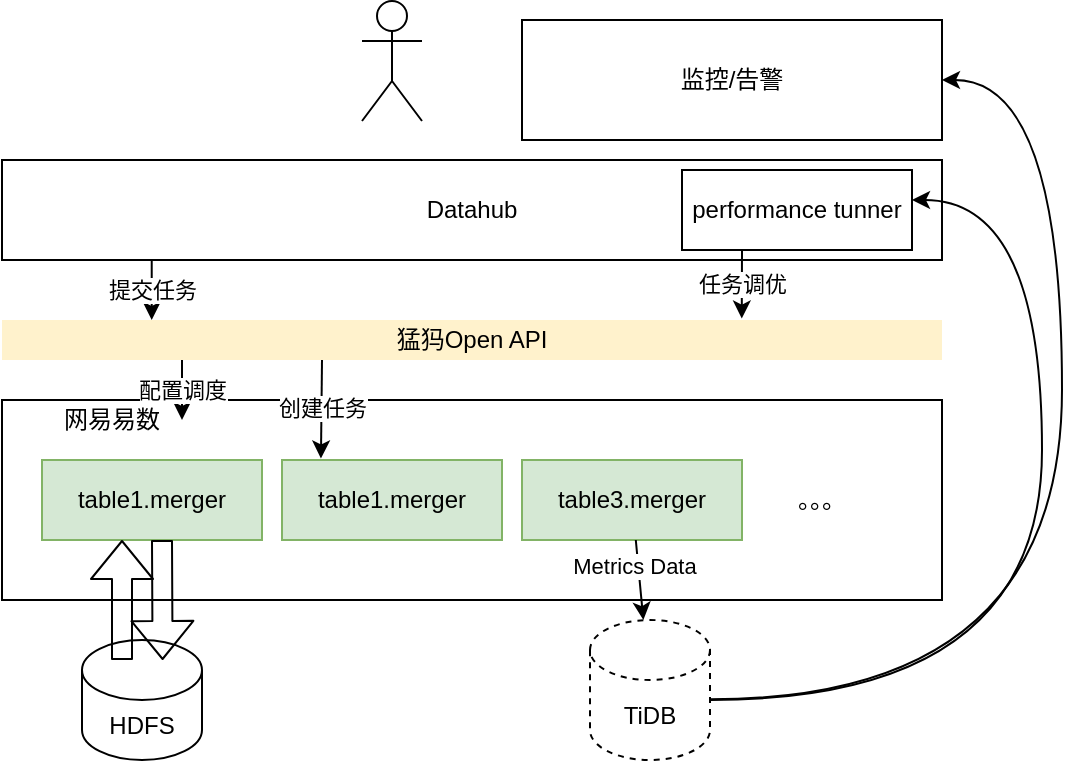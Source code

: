 <mxfile version="14.4.3" type="github">
  <diagram id="Neu-hRkQKj7kf0GVDtFO" name="Page-1">
    <mxGraphModel dx="946" dy="534" grid="1" gridSize="10" guides="1" tooltips="1" connect="1" arrows="1" fold="1" page="1" pageScale="1" pageWidth="827" pageHeight="1169" math="0" shadow="0">
      <root>
        <mxCell id="0" />
        <mxCell id="1" parent="0" />
        <mxCell id="tlXyCQ8oj2wf3LCUAYG6-1" value="" style="shape=umlActor;verticalLabelPosition=bottom;verticalAlign=top;html=1;outlineConnect=0;" vertex="1" parent="1">
          <mxGeometry x="300" y="30.5" width="30" height="60" as="geometry" />
        </mxCell>
        <mxCell id="tlXyCQ8oj2wf3LCUAYG6-2" value="Datahub" style="rounded=0;whiteSpace=wrap;html=1;" vertex="1" parent="1">
          <mxGeometry x="120" y="110" width="470" height="50" as="geometry" />
        </mxCell>
        <mxCell id="tlXyCQ8oj2wf3LCUAYG6-3" value="" style="rounded=0;whiteSpace=wrap;html=1;" vertex="1" parent="1">
          <mxGeometry x="120" y="230" width="470" height="100" as="geometry" />
        </mxCell>
        <mxCell id="tlXyCQ8oj2wf3LCUAYG6-4" value="table1.merger" style="rounded=0;whiteSpace=wrap;html=1;fillColor=#d5e8d4;strokeColor=#82b366;" vertex="1" parent="1">
          <mxGeometry x="140" y="260" width="110" height="40" as="geometry" />
        </mxCell>
        <mxCell id="tlXyCQ8oj2wf3LCUAYG6-5" value="table1.merger" style="rounded=0;whiteSpace=wrap;html=1;fillColor=#d5e8d4;strokeColor=#82b366;" vertex="1" parent="1">
          <mxGeometry x="260" y="260" width="110" height="40" as="geometry" />
        </mxCell>
        <mxCell id="tlXyCQ8oj2wf3LCUAYG6-7" value="网易易数" style="text;html=1;strokeColor=none;fillColor=none;align=center;verticalAlign=middle;whiteSpace=wrap;rounded=0;" vertex="1" parent="1">
          <mxGeometry x="130" y="230" width="90" height="20" as="geometry" />
        </mxCell>
        <mxCell id="tlXyCQ8oj2wf3LCUAYG6-8" value="table3.merger" style="rounded=0;whiteSpace=wrap;html=1;fillColor=#d5e8d4;strokeColor=#82b366;" vertex="1" parent="1">
          <mxGeometry x="380" y="260" width="110" height="40" as="geometry" />
        </mxCell>
        <mxCell id="tlXyCQ8oj2wf3LCUAYG6-9" value="。。。" style="text;html=1;strokeColor=none;fillColor=none;align=center;verticalAlign=middle;whiteSpace=wrap;rounded=0;" vertex="1" parent="1">
          <mxGeometry x="510" y="270" width="40" height="20" as="geometry" />
        </mxCell>
        <mxCell id="tlXyCQ8oj2wf3LCUAYG6-10" value="猛犸Open API" style="rounded=0;whiteSpace=wrap;html=1;fillColor=#fff2cc;strokeColor=none;" vertex="1" parent="1">
          <mxGeometry x="120" y="190" width="470" height="20" as="geometry" />
        </mxCell>
        <mxCell id="tlXyCQ8oj2wf3LCUAYG6-11" value="提交任务" style="endArrow=classic;html=1;" edge="1" parent="1">
          <mxGeometry width="50" height="50" relative="1" as="geometry">
            <mxPoint x="194.86" y="160" as="sourcePoint" />
            <mxPoint x="194.86" y="190" as="targetPoint" />
          </mxGeometry>
        </mxCell>
        <mxCell id="tlXyCQ8oj2wf3LCUAYG6-12" value="配置调度" style="endArrow=classic;html=1;" edge="1" parent="1">
          <mxGeometry width="50" height="50" relative="1" as="geometry">
            <mxPoint x="210" y="210" as="sourcePoint" />
            <mxPoint x="210" y="240" as="targetPoint" />
          </mxGeometry>
        </mxCell>
        <mxCell id="tlXyCQ8oj2wf3LCUAYG6-13" value="创建任务" style="endArrow=classic;html=1;entryX=0.177;entryY=-0.019;entryDx=0;entryDy=0;entryPerimeter=0;" edge="1" parent="1" target="tlXyCQ8oj2wf3LCUAYG6-5">
          <mxGeometry width="50" height="50" relative="1" as="geometry">
            <mxPoint x="280" y="210" as="sourcePoint" />
            <mxPoint x="280" y="240" as="targetPoint" />
          </mxGeometry>
        </mxCell>
        <mxCell id="tlXyCQ8oj2wf3LCUAYG6-14" value="HDFS" style="shape=cylinder3;whiteSpace=wrap;html=1;boundedLbl=1;backgroundOutline=1;size=15;" vertex="1" parent="1">
          <mxGeometry x="160" y="350" width="60" height="60" as="geometry" />
        </mxCell>
        <mxCell id="tlXyCQ8oj2wf3LCUAYG6-15" value="" style="shape=flexArrow;endArrow=classic;html=1;" edge="1" parent="1">
          <mxGeometry width="50" height="50" relative="1" as="geometry">
            <mxPoint x="200" y="300" as="sourcePoint" />
            <mxPoint x="200.29" y="360" as="targetPoint" />
          </mxGeometry>
        </mxCell>
        <mxCell id="tlXyCQ8oj2wf3LCUAYG6-16" value="" style="shape=flexArrow;endArrow=classic;html=1;" edge="1" parent="1">
          <mxGeometry width="50" height="50" relative="1" as="geometry">
            <mxPoint x="180" y="360" as="sourcePoint" />
            <mxPoint x="180" y="300" as="targetPoint" />
          </mxGeometry>
        </mxCell>
        <mxCell id="tlXyCQ8oj2wf3LCUAYG6-17" value="TiDB" style="shape=cylinder3;whiteSpace=wrap;html=1;boundedLbl=1;backgroundOutline=1;size=15;dashed=1;" vertex="1" parent="1">
          <mxGeometry x="414" y="340" width="60" height="70" as="geometry" />
        </mxCell>
        <mxCell id="tlXyCQ8oj2wf3LCUAYG6-18" value="" style="endArrow=classic;html=1;" edge="1" parent="1" source="tlXyCQ8oj2wf3LCUAYG6-8" target="tlXyCQ8oj2wf3LCUAYG6-17">
          <mxGeometry width="50" height="50" relative="1" as="geometry">
            <mxPoint x="400" y="290" as="sourcePoint" />
            <mxPoint x="450" y="240" as="targetPoint" />
          </mxGeometry>
        </mxCell>
        <mxCell id="tlXyCQ8oj2wf3LCUAYG6-19" value="Metrics Data" style="edgeLabel;html=1;align=center;verticalAlign=middle;resizable=0;points=[];" vertex="1" connectable="0" parent="tlXyCQ8oj2wf3LCUAYG6-18">
          <mxGeometry x="-0.342" y="-2" relative="1" as="geometry">
            <mxPoint as="offset" />
          </mxGeometry>
        </mxCell>
        <mxCell id="tlXyCQ8oj2wf3LCUAYG6-20" value="" style="endArrow=classic;html=1;edgeStyle=orthogonalEdgeStyle;curved=1;" edge="1" parent="1" source="tlXyCQ8oj2wf3LCUAYG6-17" target="tlXyCQ8oj2wf3LCUAYG6-21">
          <mxGeometry width="50" height="50" relative="1" as="geometry">
            <mxPoint x="490" y="380" as="sourcePoint" />
            <mxPoint x="600" y="130" as="targetPoint" />
            <Array as="points">
              <mxPoint x="640" y="380" />
              <mxPoint x="640" y="130" />
            </Array>
          </mxGeometry>
        </mxCell>
        <mxCell id="tlXyCQ8oj2wf3LCUAYG6-21" value="performance tunner" style="rounded=0;whiteSpace=wrap;html=1;align=center;" vertex="1" parent="1">
          <mxGeometry x="460" y="115" width="115" height="40" as="geometry" />
        </mxCell>
        <mxCell id="tlXyCQ8oj2wf3LCUAYG6-23" value="任务调优" style="endArrow=classic;html=1;entryX=0.787;entryY=-0.036;entryDx=0;entryDy=0;entryPerimeter=0;" edge="1" parent="1" target="tlXyCQ8oj2wf3LCUAYG6-10">
          <mxGeometry width="50" height="50" relative="1" as="geometry">
            <mxPoint x="490" y="155" as="sourcePoint" />
            <mxPoint x="490" y="185" as="targetPoint" />
          </mxGeometry>
        </mxCell>
        <mxCell id="tlXyCQ8oj2wf3LCUAYG6-29" value="监控/告警" style="rounded=0;whiteSpace=wrap;html=1;" vertex="1" parent="1">
          <mxGeometry x="380" y="40" width="210" height="60" as="geometry" />
        </mxCell>
        <mxCell id="tlXyCQ8oj2wf3LCUAYG6-30" value="" style="shape=image;verticalLabelPosition=bottom;labelBackgroundColor=#ffffff;verticalAlign=top;aspect=fixed;imageAspect=0;image=https://miro.medium.com/max/480/1*UqgMgl_BvAyJvNb9eTy4Wg.png;" vertex="1" parent="1">
          <mxGeometry x="400" y="49.5" width="44.72" height="41" as="geometry" />
        </mxCell>
        <mxCell id="tlXyCQ8oj2wf3LCUAYG6-31" value="" style="endArrow=classic;html=1;edgeStyle=orthogonalEdgeStyle;curved=1;entryX=1;entryY=0.5;entryDx=0;entryDy=0;exitX=1.003;exitY=0.566;exitDx=0;exitDy=0;exitPerimeter=0;" edge="1" parent="1" source="tlXyCQ8oj2wf3LCUAYG6-17" target="tlXyCQ8oj2wf3LCUAYG6-29">
          <mxGeometry width="50" height="50" relative="1" as="geometry">
            <mxPoint x="484" y="390" as="sourcePoint" />
            <mxPoint x="585" y="140.0" as="targetPoint" />
            <Array as="points">
              <mxPoint x="650" y="380" />
              <mxPoint x="650" y="70" />
            </Array>
          </mxGeometry>
        </mxCell>
      </root>
    </mxGraphModel>
  </diagram>
</mxfile>
